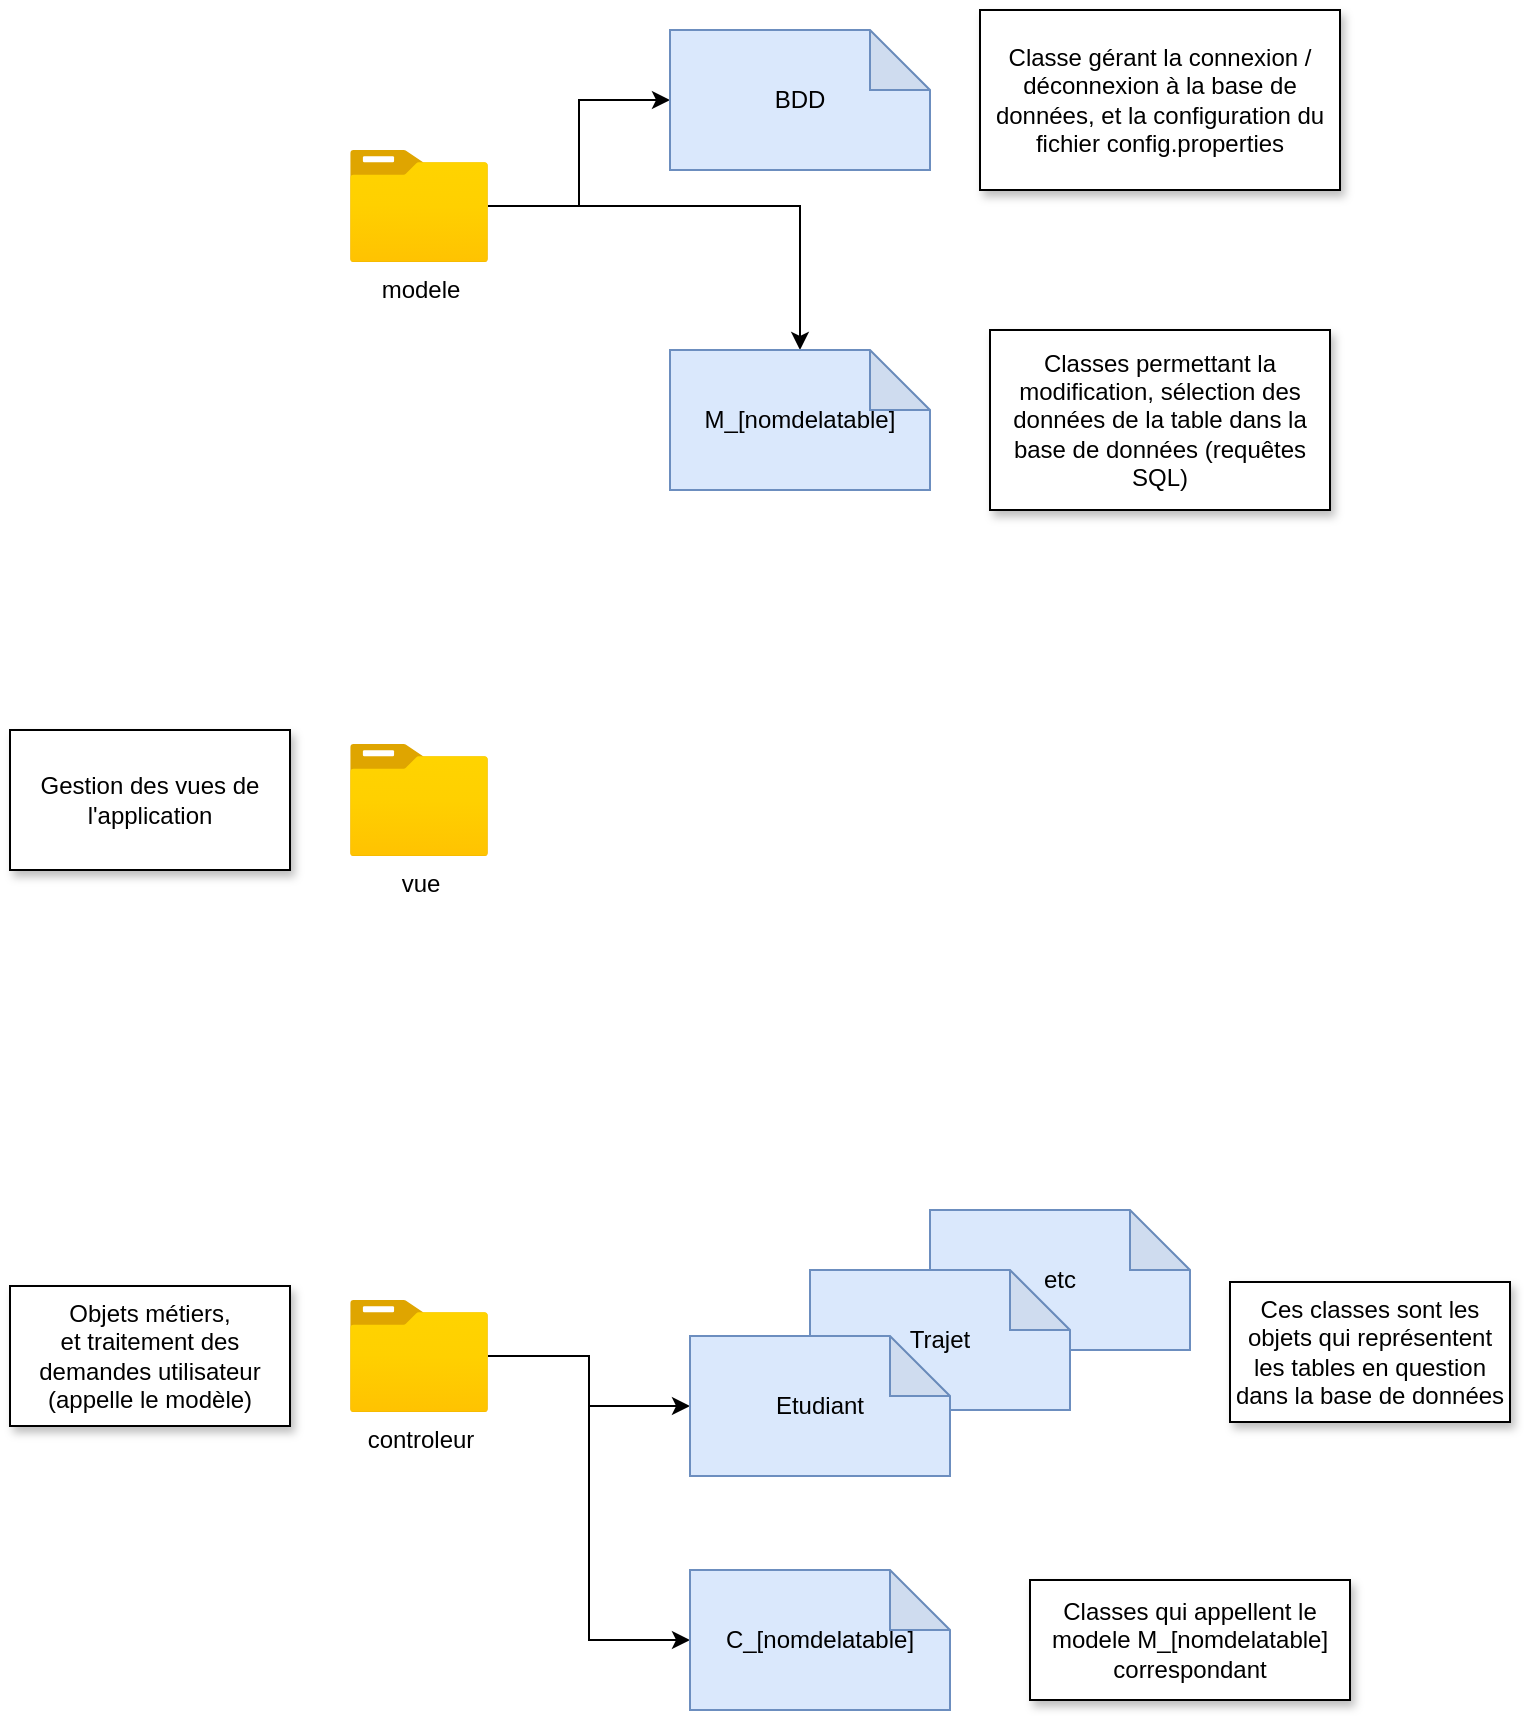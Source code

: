 <mxfile version="20.8.11" type="github">
  <diagram name="Page-1" id="qzUSwUFRgPcWngRlXeXx">
    <mxGraphModel dx="1785" dy="797" grid="1" gridSize="10" guides="1" tooltips="1" connect="1" arrows="1" fold="1" page="1" pageScale="1" pageWidth="827" pageHeight="1169" math="0" shadow="0">
      <root>
        <mxCell id="0" />
        <mxCell id="1" parent="0" />
        <mxCell id="aLbdxtJdZIABuGEaoBWG-29" value="etc" style="shape=note;whiteSpace=wrap;html=1;backgroundOutline=1;darkOpacity=0.05;fillColor=#dae8fc;strokeColor=#6c8ebf;" vertex="1" parent="1">
          <mxGeometry x="260" y="790" width="130" height="70" as="geometry" />
        </mxCell>
        <mxCell id="aLbdxtJdZIABuGEaoBWG-33" style="edgeStyle=orthogonalEdgeStyle;rounded=0;orthogonalLoop=1;jettySize=auto;html=1;" edge="1" parent="1" source="aLbdxtJdZIABuGEaoBWG-1" target="aLbdxtJdZIABuGEaoBWG-27">
          <mxGeometry relative="1" as="geometry" />
        </mxCell>
        <mxCell id="aLbdxtJdZIABuGEaoBWG-39" style="edgeStyle=orthogonalEdgeStyle;rounded=0;orthogonalLoop=1;jettySize=auto;html=1;entryX=0;entryY=0.5;entryDx=0;entryDy=0;entryPerimeter=0;" edge="1" parent="1" source="aLbdxtJdZIABuGEaoBWG-1" target="aLbdxtJdZIABuGEaoBWG-36">
          <mxGeometry relative="1" as="geometry" />
        </mxCell>
        <mxCell id="aLbdxtJdZIABuGEaoBWG-1" value="&lt;div&gt;controleur&lt;/div&gt;" style="aspect=fixed;html=1;points=[];align=center;image;fontSize=12;image=img/lib/azure2/general/Folder_Blank.svg;" vertex="1" parent="1">
          <mxGeometry x="-30" y="835" width="69" height="56.0" as="geometry" />
        </mxCell>
        <mxCell id="aLbdxtJdZIABuGEaoBWG-5" value="&lt;div&gt;vue&lt;/div&gt;" style="aspect=fixed;html=1;points=[];align=center;image;fontSize=12;image=img/lib/azure2/general/Folder_Blank.svg;" vertex="1" parent="1">
          <mxGeometry x="-30" y="557" width="69" height="56.0" as="geometry" />
        </mxCell>
        <mxCell id="aLbdxtJdZIABuGEaoBWG-24" style="edgeStyle=orthogonalEdgeStyle;rounded=0;orthogonalLoop=1;jettySize=auto;html=1;" edge="1" parent="1" source="aLbdxtJdZIABuGEaoBWG-8" target="aLbdxtJdZIABuGEaoBWG-20">
          <mxGeometry relative="1" as="geometry" />
        </mxCell>
        <mxCell id="aLbdxtJdZIABuGEaoBWG-26" style="edgeStyle=orthogonalEdgeStyle;rounded=0;orthogonalLoop=1;jettySize=auto;html=1;" edge="1" parent="1" source="aLbdxtJdZIABuGEaoBWG-8" target="aLbdxtJdZIABuGEaoBWG-25">
          <mxGeometry relative="1" as="geometry" />
        </mxCell>
        <mxCell id="aLbdxtJdZIABuGEaoBWG-8" value="&lt;div&gt;modele&lt;/div&gt;" style="aspect=fixed;html=1;points=[];align=center;image;fontSize=12;image=img/lib/azure2/general/Folder_Blank.svg;" vertex="1" parent="1">
          <mxGeometry x="-30" y="260" width="69" height="56.0" as="geometry" />
        </mxCell>
        <mxCell id="aLbdxtJdZIABuGEaoBWG-20" value="BDD" style="shape=note;whiteSpace=wrap;html=1;backgroundOutline=1;darkOpacity=0.05;fillColor=#dae8fc;strokeColor=#6c8ebf;" vertex="1" parent="1">
          <mxGeometry x="130" y="200" width="130" height="70" as="geometry" />
        </mxCell>
        <mxCell id="aLbdxtJdZIABuGEaoBWG-22" value="&lt;div&gt;Objets métiers, &lt;br&gt;&lt;/div&gt;et traitement des demandes utilisateur (appelle le modèle)" style="rounded=0;whiteSpace=wrap;html=1;shadow=1;glass=0;" vertex="1" parent="1">
          <mxGeometry x="-200" y="828" width="140" height="70" as="geometry" />
        </mxCell>
        <mxCell id="aLbdxtJdZIABuGEaoBWG-23" value="&lt;div&gt;Classe gérant la connexion / déconnexion à la base de données, et la configuration du fichier config.properties&lt;br&gt;&lt;/div&gt;" style="rounded=0;whiteSpace=wrap;html=1;shadow=1;" vertex="1" parent="1">
          <mxGeometry x="285" y="190" width="180" height="90" as="geometry" />
        </mxCell>
        <mxCell id="aLbdxtJdZIABuGEaoBWG-25" value="M_[nomdelatable]" style="shape=note;whiteSpace=wrap;html=1;backgroundOutline=1;darkOpacity=0.05;fillColor=#dae8fc;strokeColor=#6c8ebf;" vertex="1" parent="1">
          <mxGeometry x="130" y="360" width="130" height="70" as="geometry" />
        </mxCell>
        <mxCell id="aLbdxtJdZIABuGEaoBWG-28" value="Trajet" style="shape=note;whiteSpace=wrap;html=1;backgroundOutline=1;darkOpacity=0.05;fillColor=#dae8fc;strokeColor=#6c8ebf;" vertex="1" parent="1">
          <mxGeometry x="200" y="820" width="130" height="70" as="geometry" />
        </mxCell>
        <mxCell id="aLbdxtJdZIABuGEaoBWG-27" value="Etudiant" style="shape=note;whiteSpace=wrap;html=1;backgroundOutline=1;darkOpacity=0.05;fillColor=#dae8fc;strokeColor=#6c8ebf;" vertex="1" parent="1">
          <mxGeometry x="140" y="853" width="130" height="70" as="geometry" />
        </mxCell>
        <mxCell id="aLbdxtJdZIABuGEaoBWG-30" value="Gestion des vues de l&#39;application" style="rounded=0;whiteSpace=wrap;html=1;shadow=1;" vertex="1" parent="1">
          <mxGeometry x="-200" y="550" width="140" height="70" as="geometry" />
        </mxCell>
        <mxCell id="aLbdxtJdZIABuGEaoBWG-31" value="Ces classes sont les objets qui représentent les tables en question dans la base de&amp;nbsp;données " style="rounded=0;whiteSpace=wrap;html=1;shadow=1;" vertex="1" parent="1">
          <mxGeometry x="410" y="826" width="140" height="70" as="geometry" />
        </mxCell>
        <mxCell id="aLbdxtJdZIABuGEaoBWG-32" value="Classes permettant la modification, sélection des données de la table dans la base de données (requêtes SQL)" style="rounded=0;whiteSpace=wrap;html=1;shadow=1;" vertex="1" parent="1">
          <mxGeometry x="290" y="350" width="170" height="90" as="geometry" />
        </mxCell>
        <mxCell id="aLbdxtJdZIABuGEaoBWG-36" value="C_[nomdelatable]" style="shape=note;whiteSpace=wrap;html=1;backgroundOutline=1;darkOpacity=0.05;fillColor=#dae8fc;strokeColor=#6c8ebf;" vertex="1" parent="1">
          <mxGeometry x="140" y="970" width="130" height="70" as="geometry" />
        </mxCell>
        <mxCell id="aLbdxtJdZIABuGEaoBWG-37" value="&lt;div&gt;Classes qui appellent le modele M_[nomdelatable]&lt;/div&gt;&lt;div&gt;correspondant&lt;br&gt;&lt;/div&gt;" style="rounded=0;whiteSpace=wrap;html=1;shadow=1;" vertex="1" parent="1">
          <mxGeometry x="310" y="975" width="160" height="60" as="geometry" />
        </mxCell>
      </root>
    </mxGraphModel>
  </diagram>
</mxfile>
